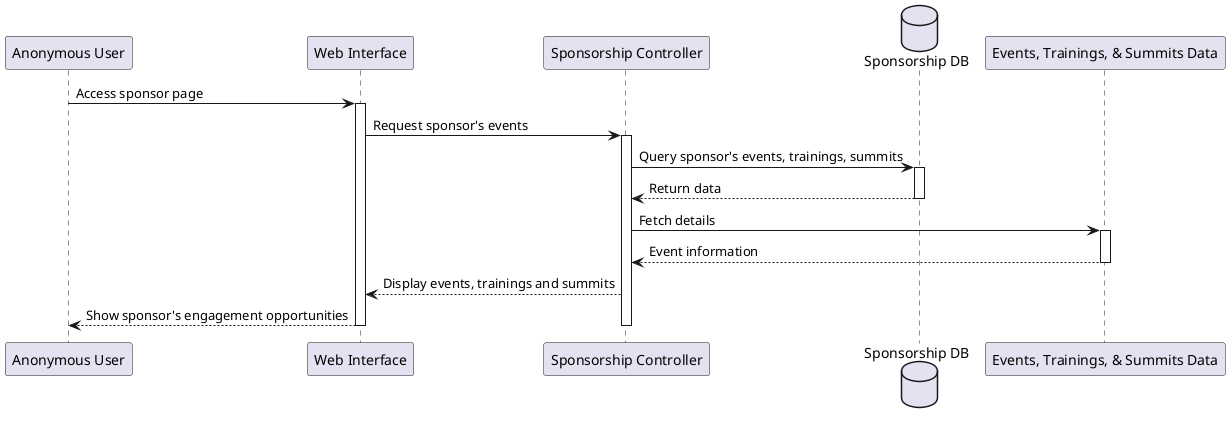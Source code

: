 @startuml

participant "Anonymous User" as User
participant "Web Interface" as Web
participant "Sponsorship Controller" as Controller
database "Sponsorship DB" as DB
participant "Events, Trainings, & Summits Data" as Data

User -> Web : Access sponsor page
activate Web

Web -> Controller : Request sponsor's events
activate Controller

Controller -> DB : Query sponsor's events, trainings, summits
activate DB
DB --> Controller : Return data
deactivate DB

Controller -> Data : Fetch details
activate Data
Data --> Controller : Event information
deactivate Data

Controller --> Web : Display events, trainings and summits
Web --> User : Show sponsor's engagement opportunities
deactivate Controller
deactivate Web

@enduml